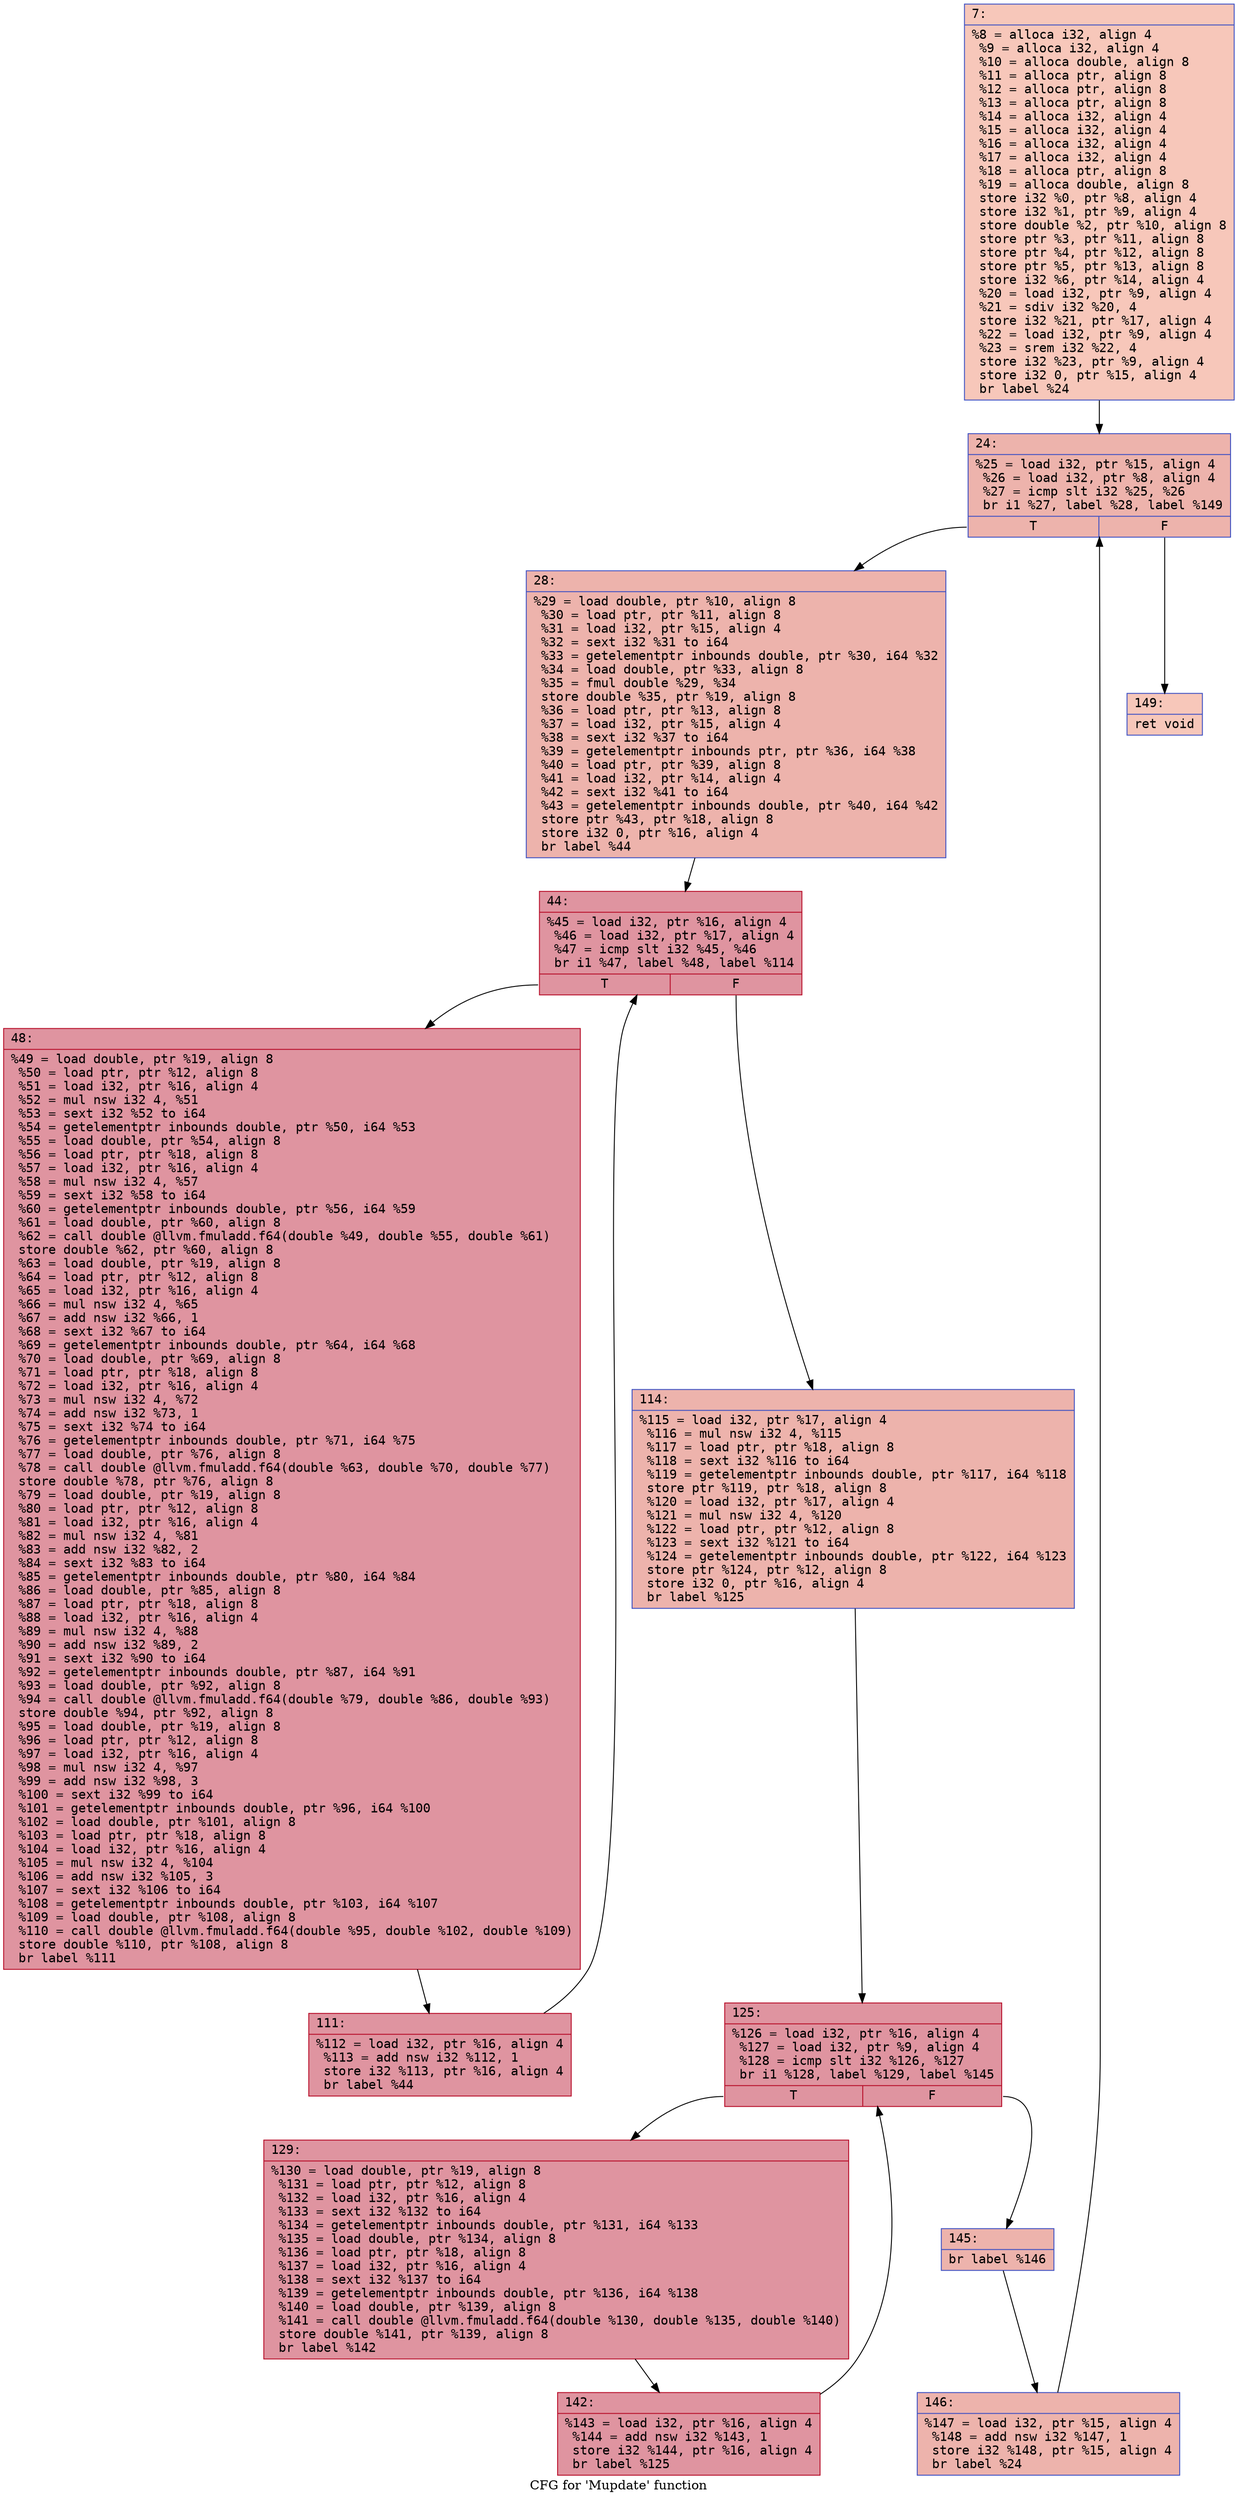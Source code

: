 digraph "CFG for 'Mupdate' function" {
	label="CFG for 'Mupdate' function";

	Node0x600002b5c280 [shape=record,color="#3d50c3ff", style=filled, fillcolor="#ec7f6370" fontname="Courier",label="{7:\l|  %8 = alloca i32, align 4\l  %9 = alloca i32, align 4\l  %10 = alloca double, align 8\l  %11 = alloca ptr, align 8\l  %12 = alloca ptr, align 8\l  %13 = alloca ptr, align 8\l  %14 = alloca i32, align 4\l  %15 = alloca i32, align 4\l  %16 = alloca i32, align 4\l  %17 = alloca i32, align 4\l  %18 = alloca ptr, align 8\l  %19 = alloca double, align 8\l  store i32 %0, ptr %8, align 4\l  store i32 %1, ptr %9, align 4\l  store double %2, ptr %10, align 8\l  store ptr %3, ptr %11, align 8\l  store ptr %4, ptr %12, align 8\l  store ptr %5, ptr %13, align 8\l  store i32 %6, ptr %14, align 4\l  %20 = load i32, ptr %9, align 4\l  %21 = sdiv i32 %20, 4\l  store i32 %21, ptr %17, align 4\l  %22 = load i32, ptr %9, align 4\l  %23 = srem i32 %22, 4\l  store i32 %23, ptr %9, align 4\l  store i32 0, ptr %15, align 4\l  br label %24\l}"];
	Node0x600002b5c280 -> Node0x600002b5c2d0[tooltip="7 -> 24\nProbability 100.00%" ];
	Node0x600002b5c2d0 [shape=record,color="#3d50c3ff", style=filled, fillcolor="#d6524470" fontname="Courier",label="{24:\l|  %25 = load i32, ptr %15, align 4\l  %26 = load i32, ptr %8, align 4\l  %27 = icmp slt i32 %25, %26\l  br i1 %27, label %28, label %149\l|{<s0>T|<s1>F}}"];
	Node0x600002b5c2d0:s0 -> Node0x600002b5c320[tooltip="24 -> 28\nProbability 96.88%" ];
	Node0x600002b5c2d0:s1 -> Node0x600002b5c640[tooltip="24 -> 149\nProbability 3.12%" ];
	Node0x600002b5c320 [shape=record,color="#3d50c3ff", style=filled, fillcolor="#d6524470" fontname="Courier",label="{28:\l|  %29 = load double, ptr %10, align 8\l  %30 = load ptr, ptr %11, align 8\l  %31 = load i32, ptr %15, align 4\l  %32 = sext i32 %31 to i64\l  %33 = getelementptr inbounds double, ptr %30, i64 %32\l  %34 = load double, ptr %33, align 8\l  %35 = fmul double %29, %34\l  store double %35, ptr %19, align 8\l  %36 = load ptr, ptr %13, align 8\l  %37 = load i32, ptr %15, align 4\l  %38 = sext i32 %37 to i64\l  %39 = getelementptr inbounds ptr, ptr %36, i64 %38\l  %40 = load ptr, ptr %39, align 8\l  %41 = load i32, ptr %14, align 4\l  %42 = sext i32 %41 to i64\l  %43 = getelementptr inbounds double, ptr %40, i64 %42\l  store ptr %43, ptr %18, align 8\l  store i32 0, ptr %16, align 4\l  br label %44\l}"];
	Node0x600002b5c320 -> Node0x600002b5c370[tooltip="28 -> 44\nProbability 100.00%" ];
	Node0x600002b5c370 [shape=record,color="#b70d28ff", style=filled, fillcolor="#b70d2870" fontname="Courier",label="{44:\l|  %45 = load i32, ptr %16, align 4\l  %46 = load i32, ptr %17, align 4\l  %47 = icmp slt i32 %45, %46\l  br i1 %47, label %48, label %114\l|{<s0>T|<s1>F}}"];
	Node0x600002b5c370:s0 -> Node0x600002b5c3c0[tooltip="44 -> 48\nProbability 96.88%" ];
	Node0x600002b5c370:s1 -> Node0x600002b5c460[tooltip="44 -> 114\nProbability 3.12%" ];
	Node0x600002b5c3c0 [shape=record,color="#b70d28ff", style=filled, fillcolor="#b70d2870" fontname="Courier",label="{48:\l|  %49 = load double, ptr %19, align 8\l  %50 = load ptr, ptr %12, align 8\l  %51 = load i32, ptr %16, align 4\l  %52 = mul nsw i32 4, %51\l  %53 = sext i32 %52 to i64\l  %54 = getelementptr inbounds double, ptr %50, i64 %53\l  %55 = load double, ptr %54, align 8\l  %56 = load ptr, ptr %18, align 8\l  %57 = load i32, ptr %16, align 4\l  %58 = mul nsw i32 4, %57\l  %59 = sext i32 %58 to i64\l  %60 = getelementptr inbounds double, ptr %56, i64 %59\l  %61 = load double, ptr %60, align 8\l  %62 = call double @llvm.fmuladd.f64(double %49, double %55, double %61)\l  store double %62, ptr %60, align 8\l  %63 = load double, ptr %19, align 8\l  %64 = load ptr, ptr %12, align 8\l  %65 = load i32, ptr %16, align 4\l  %66 = mul nsw i32 4, %65\l  %67 = add nsw i32 %66, 1\l  %68 = sext i32 %67 to i64\l  %69 = getelementptr inbounds double, ptr %64, i64 %68\l  %70 = load double, ptr %69, align 8\l  %71 = load ptr, ptr %18, align 8\l  %72 = load i32, ptr %16, align 4\l  %73 = mul nsw i32 4, %72\l  %74 = add nsw i32 %73, 1\l  %75 = sext i32 %74 to i64\l  %76 = getelementptr inbounds double, ptr %71, i64 %75\l  %77 = load double, ptr %76, align 8\l  %78 = call double @llvm.fmuladd.f64(double %63, double %70, double %77)\l  store double %78, ptr %76, align 8\l  %79 = load double, ptr %19, align 8\l  %80 = load ptr, ptr %12, align 8\l  %81 = load i32, ptr %16, align 4\l  %82 = mul nsw i32 4, %81\l  %83 = add nsw i32 %82, 2\l  %84 = sext i32 %83 to i64\l  %85 = getelementptr inbounds double, ptr %80, i64 %84\l  %86 = load double, ptr %85, align 8\l  %87 = load ptr, ptr %18, align 8\l  %88 = load i32, ptr %16, align 4\l  %89 = mul nsw i32 4, %88\l  %90 = add nsw i32 %89, 2\l  %91 = sext i32 %90 to i64\l  %92 = getelementptr inbounds double, ptr %87, i64 %91\l  %93 = load double, ptr %92, align 8\l  %94 = call double @llvm.fmuladd.f64(double %79, double %86, double %93)\l  store double %94, ptr %92, align 8\l  %95 = load double, ptr %19, align 8\l  %96 = load ptr, ptr %12, align 8\l  %97 = load i32, ptr %16, align 4\l  %98 = mul nsw i32 4, %97\l  %99 = add nsw i32 %98, 3\l  %100 = sext i32 %99 to i64\l  %101 = getelementptr inbounds double, ptr %96, i64 %100\l  %102 = load double, ptr %101, align 8\l  %103 = load ptr, ptr %18, align 8\l  %104 = load i32, ptr %16, align 4\l  %105 = mul nsw i32 4, %104\l  %106 = add nsw i32 %105, 3\l  %107 = sext i32 %106 to i64\l  %108 = getelementptr inbounds double, ptr %103, i64 %107\l  %109 = load double, ptr %108, align 8\l  %110 = call double @llvm.fmuladd.f64(double %95, double %102, double %109)\l  store double %110, ptr %108, align 8\l  br label %111\l}"];
	Node0x600002b5c3c0 -> Node0x600002b5c410[tooltip="48 -> 111\nProbability 100.00%" ];
	Node0x600002b5c410 [shape=record,color="#b70d28ff", style=filled, fillcolor="#b70d2870" fontname="Courier",label="{111:\l|  %112 = load i32, ptr %16, align 4\l  %113 = add nsw i32 %112, 1\l  store i32 %113, ptr %16, align 4\l  br label %44\l}"];
	Node0x600002b5c410 -> Node0x600002b5c370[tooltip="111 -> 44\nProbability 100.00%" ];
	Node0x600002b5c460 [shape=record,color="#3d50c3ff", style=filled, fillcolor="#d6524470" fontname="Courier",label="{114:\l|  %115 = load i32, ptr %17, align 4\l  %116 = mul nsw i32 4, %115\l  %117 = load ptr, ptr %18, align 8\l  %118 = sext i32 %116 to i64\l  %119 = getelementptr inbounds double, ptr %117, i64 %118\l  store ptr %119, ptr %18, align 8\l  %120 = load i32, ptr %17, align 4\l  %121 = mul nsw i32 4, %120\l  %122 = load ptr, ptr %12, align 8\l  %123 = sext i32 %121 to i64\l  %124 = getelementptr inbounds double, ptr %122, i64 %123\l  store ptr %124, ptr %12, align 8\l  store i32 0, ptr %16, align 4\l  br label %125\l}"];
	Node0x600002b5c460 -> Node0x600002b5c4b0[tooltip="114 -> 125\nProbability 100.00%" ];
	Node0x600002b5c4b0 [shape=record,color="#b70d28ff", style=filled, fillcolor="#b70d2870" fontname="Courier",label="{125:\l|  %126 = load i32, ptr %16, align 4\l  %127 = load i32, ptr %9, align 4\l  %128 = icmp slt i32 %126, %127\l  br i1 %128, label %129, label %145\l|{<s0>T|<s1>F}}"];
	Node0x600002b5c4b0:s0 -> Node0x600002b5c500[tooltip="125 -> 129\nProbability 96.88%" ];
	Node0x600002b5c4b0:s1 -> Node0x600002b5c5a0[tooltip="125 -> 145\nProbability 3.12%" ];
	Node0x600002b5c500 [shape=record,color="#b70d28ff", style=filled, fillcolor="#b70d2870" fontname="Courier",label="{129:\l|  %130 = load double, ptr %19, align 8\l  %131 = load ptr, ptr %12, align 8\l  %132 = load i32, ptr %16, align 4\l  %133 = sext i32 %132 to i64\l  %134 = getelementptr inbounds double, ptr %131, i64 %133\l  %135 = load double, ptr %134, align 8\l  %136 = load ptr, ptr %18, align 8\l  %137 = load i32, ptr %16, align 4\l  %138 = sext i32 %137 to i64\l  %139 = getelementptr inbounds double, ptr %136, i64 %138\l  %140 = load double, ptr %139, align 8\l  %141 = call double @llvm.fmuladd.f64(double %130, double %135, double %140)\l  store double %141, ptr %139, align 8\l  br label %142\l}"];
	Node0x600002b5c500 -> Node0x600002b5c550[tooltip="129 -> 142\nProbability 100.00%" ];
	Node0x600002b5c550 [shape=record,color="#b70d28ff", style=filled, fillcolor="#b70d2870" fontname="Courier",label="{142:\l|  %143 = load i32, ptr %16, align 4\l  %144 = add nsw i32 %143, 1\l  store i32 %144, ptr %16, align 4\l  br label %125\l}"];
	Node0x600002b5c550 -> Node0x600002b5c4b0[tooltip="142 -> 125\nProbability 100.00%" ];
	Node0x600002b5c5a0 [shape=record,color="#3d50c3ff", style=filled, fillcolor="#d6524470" fontname="Courier",label="{145:\l|  br label %146\l}"];
	Node0x600002b5c5a0 -> Node0x600002b5c5f0[tooltip="145 -> 146\nProbability 100.00%" ];
	Node0x600002b5c5f0 [shape=record,color="#3d50c3ff", style=filled, fillcolor="#d6524470" fontname="Courier",label="{146:\l|  %147 = load i32, ptr %15, align 4\l  %148 = add nsw i32 %147, 1\l  store i32 %148, ptr %15, align 4\l  br label %24\l}"];
	Node0x600002b5c5f0 -> Node0x600002b5c2d0[tooltip="146 -> 24\nProbability 100.00%" ];
	Node0x600002b5c640 [shape=record,color="#3d50c3ff", style=filled, fillcolor="#ec7f6370" fontname="Courier",label="{149:\l|  ret void\l}"];
}
